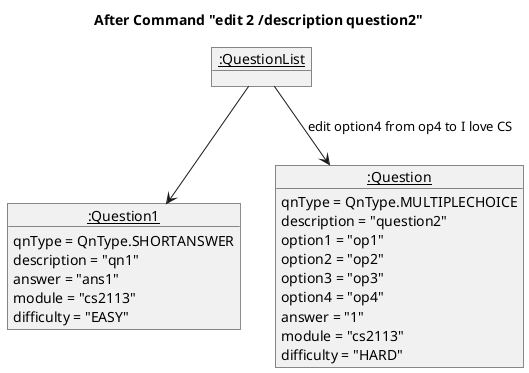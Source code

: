 !include Style.puml
@startuml
title After Command "edit 2 /description question2"

object "__:QuestionList__" as QuestionList

object "__:Question1__" as Question1 {
    qnType = QnType.SHORTANSWER
    description = "qn1"
    answer = "ans1"
    module = "cs2113"
    difficulty = "EASY"
}

object "__:Question__" as Question2 {
    qnType = QnType.MULTIPLECHOICE
    description = "question2"
    option1 = "op1"
    option2 = "op2"
    option3 = "op3"
    option4 = "op4"
    answer = "1"
    module = "cs2113"
    difficulty = "HARD"
}

QuestionList --> Question1
QuestionList --> Question2 : edit option4 from op4 to I love CS
@enduml
